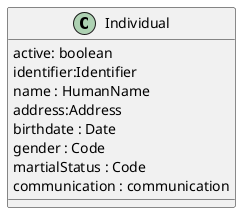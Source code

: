 @startuml

class Individual {
active: boolean
identifier:Identifier
name : HumanName
address:Address
birthdate : Date
gender : Code
martialStatus : Code
communication : communication
}

 
@enduml
